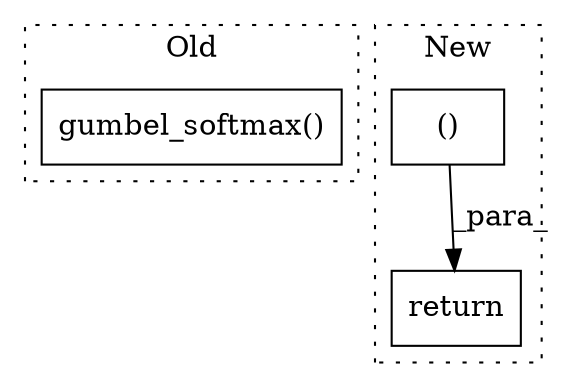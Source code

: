 digraph G {
subgraph cluster0 {
1 [label="gumbel_softmax()" a="75" s="13480,13521" l="17,1" shape="box"];
label = "Old";
style="dotted";
}
subgraph cluster1 {
2 [label="()" a="54" s="15013" l="29" shape="box"];
3 [label="return" a="93" s="14996" l="7" shape="box"];
label = "New";
style="dotted";
}
2 -> 3 [label="_para_"];
}